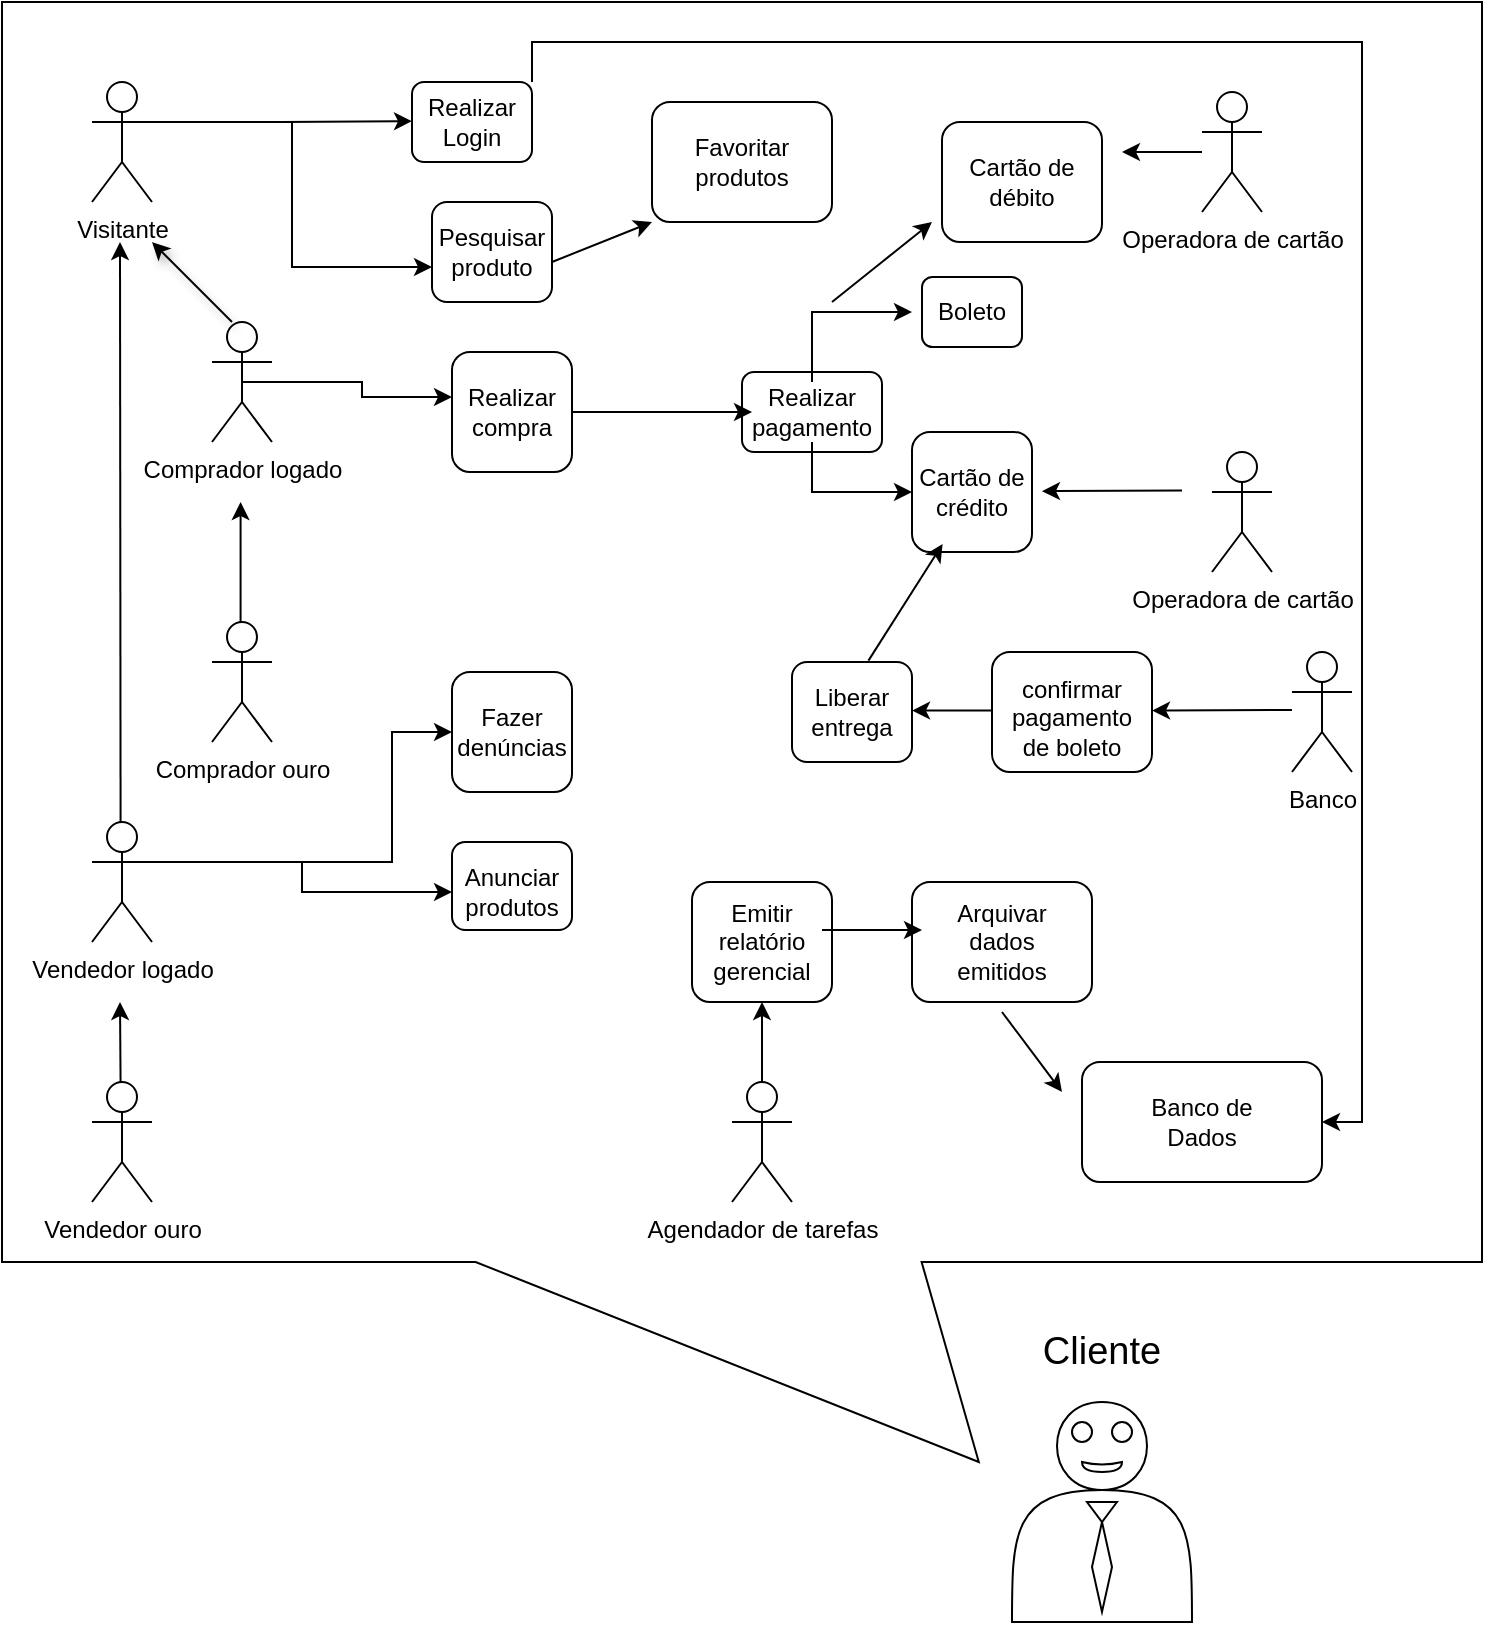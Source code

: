 <mxfile version="27.0.9" pages="2">
  <diagram name="Página-1" id="9c6r8p0RmOnZnrnsitXi">
    <mxGraphModel dx="918" dy="500" grid="1" gridSize="10" guides="1" tooltips="1" connect="1" arrows="1" fold="1" page="1" pageScale="1" pageWidth="1169" pageHeight="827" math="0" shadow="0">
      <root>
        <mxCell id="0" />
        <mxCell id="1" parent="0" />
        <mxCell id="oC5LWH_B-jW5ssKmLosa-7" value="" style="endArrow=classic;html=1;rounded=0;" edge="1" parent="1">
          <mxGeometry width="50" height="50" relative="1" as="geometry">
            <mxPoint x="420" y="410" as="sourcePoint" />
            <mxPoint x="470" y="360" as="targetPoint" />
          </mxGeometry>
        </mxCell>
        <mxCell id="L5IUEUpcxyzHc-uDvk6S-51" value="" style="shape=callout;whiteSpace=wrap;html=1;perimeter=calloutPerimeter;direction=east;size=100;position=0.32;position2=0.66;base=223;" parent="1" vertex="1">
          <mxGeometry x="65" y="10" width="740" height="730" as="geometry" />
        </mxCell>
        <mxCell id="L5IUEUpcxyzHc-uDvk6S-49" value="" style="rounded=1;whiteSpace=wrap;html=1;" parent="1" vertex="1">
          <mxGeometry x="280" y="110" width="60" height="50" as="geometry" />
        </mxCell>
        <mxCell id="L5IUEUpcxyzHc-uDvk6S-48" value="" style="rounded=1;whiteSpace=wrap;html=1;" parent="1" vertex="1">
          <mxGeometry x="435" y="195" width="70" height="40" as="geometry" />
        </mxCell>
        <mxCell id="L5IUEUpcxyzHc-uDvk6S-47" value="" style="rounded=1;whiteSpace=wrap;html=1;" parent="1" vertex="1">
          <mxGeometry x="290" y="185" width="60" height="60" as="geometry" />
        </mxCell>
        <mxCell id="L5IUEUpcxyzHc-uDvk6S-45" value="" style="rounded=1;whiteSpace=wrap;html=1;" parent="1" vertex="1">
          <mxGeometry x="525" y="147.5" width="50" height="35" as="geometry" />
        </mxCell>
        <mxCell id="L5IUEUpcxyzHc-uDvk6S-44" value="" style="rounded=1;whiteSpace=wrap;html=1;" parent="1" vertex="1">
          <mxGeometry x="520" y="225" width="60" height="60" as="geometry" />
        </mxCell>
        <mxCell id="L5IUEUpcxyzHc-uDvk6S-43" value="" style="rounded=1;whiteSpace=wrap;html=1;" parent="1" vertex="1">
          <mxGeometry x="290" y="345" width="60" height="60" as="geometry" />
        </mxCell>
        <mxCell id="L5IUEUpcxyzHc-uDvk6S-42" value="" style="rounded=1;whiteSpace=wrap;html=1;" parent="1" vertex="1">
          <mxGeometry x="290" y="430" width="60" height="44" as="geometry" />
        </mxCell>
        <mxCell id="L5IUEUpcxyzHc-uDvk6S-41" value="" style="rounded=1;whiteSpace=wrap;html=1;" parent="1" vertex="1">
          <mxGeometry x="410" y="450" width="70" height="60" as="geometry" />
        </mxCell>
        <mxCell id="L5IUEUpcxyzHc-uDvk6S-40" value="" style="rounded=1;whiteSpace=wrap;html=1;" parent="1" vertex="1">
          <mxGeometry x="460" y="340" width="60" height="50" as="geometry" />
        </mxCell>
        <mxCell id="L5IUEUpcxyzHc-uDvk6S-39" value="" style="rounded=1;whiteSpace=wrap;html=1;" parent="1" vertex="1">
          <mxGeometry x="560" y="335" width="80" height="60" as="geometry" />
        </mxCell>
        <mxCell id="L5IUEUpcxyzHc-uDvk6S-38" value="" style="rounded=1;whiteSpace=wrap;html=1;" parent="1" vertex="1">
          <mxGeometry x="270" y="50" width="60" height="40" as="geometry" />
        </mxCell>
        <mxCell id="L5IUEUpcxyzHc-uDvk6S-2" style="edgeStyle=orthogonalEdgeStyle;rounded=0;orthogonalLoop=1;jettySize=auto;html=1;exitX=1;exitY=0.333;exitDx=0;exitDy=0;exitPerimeter=0;entryX=0;entryY=0.75;entryDx=0;entryDy=0;" parent="1" source="L5IUEUpcxyzHc-uDvk6S-4" target="L5IUEUpcxyzHc-uDvk6S-5" edge="1">
          <mxGeometry relative="1" as="geometry" />
        </mxCell>
        <mxCell id="L5IUEUpcxyzHc-uDvk6S-3" style="edgeStyle=orthogonalEdgeStyle;rounded=0;orthogonalLoop=1;jettySize=auto;html=1;exitX=1;exitY=0.333;exitDx=0;exitDy=0;exitPerimeter=0;" parent="1" source="L5IUEUpcxyzHc-uDvk6S-4" edge="1">
          <mxGeometry relative="1" as="geometry">
            <mxPoint x="270" y="69.571" as="targetPoint" />
          </mxGeometry>
        </mxCell>
        <mxCell id="L5IUEUpcxyzHc-uDvk6S-4" value="Visitante" style="shape=umlActor;verticalLabelPosition=bottom;verticalAlign=top;html=1;outlineConnect=0;" parent="1" vertex="1">
          <mxGeometry x="110" y="50" width="30" height="60" as="geometry" />
        </mxCell>
        <mxCell id="L5IUEUpcxyzHc-uDvk6S-5" value="Pesquisar produto" style="text;html=1;align=center;verticalAlign=middle;whiteSpace=wrap;rounded=0;" parent="1" vertex="1">
          <mxGeometry x="280" y="120" width="60" height="30" as="geometry" />
        </mxCell>
        <mxCell id="oC5LWH_B-jW5ssKmLosa-22" style="edgeStyle=orthogonalEdgeStyle;rounded=0;orthogonalLoop=1;jettySize=auto;html=1;exitX=1;exitY=0;exitDx=0;exitDy=0;entryX=1;entryY=0.5;entryDx=0;entryDy=0;" edge="1" parent="1" source="L5IUEUpcxyzHc-uDvk6S-6" target="oC5LWH_B-jW5ssKmLosa-18">
          <mxGeometry relative="1" as="geometry" />
        </mxCell>
        <mxCell id="L5IUEUpcxyzHc-uDvk6S-6" value="Realizar Login" style="text;html=1;align=center;verticalAlign=middle;whiteSpace=wrap;rounded=0;" parent="1" vertex="1">
          <mxGeometry x="270" y="50" width="60" height="40" as="geometry" />
        </mxCell>
        <mxCell id="L5IUEUpcxyzHc-uDvk6S-7" style="edgeStyle=orthogonalEdgeStyle;rounded=0;orthogonalLoop=1;jettySize=auto;html=1;exitX=0.5;exitY=0.5;exitDx=0;exitDy=0;exitPerimeter=0;entryX=0;entryY=0.25;entryDx=0;entryDy=0;" parent="1" source="L5IUEUpcxyzHc-uDvk6S-8" target="L5IUEUpcxyzHc-uDvk6S-19" edge="1">
          <mxGeometry relative="1" as="geometry" />
        </mxCell>
        <mxCell id="L5IUEUpcxyzHc-uDvk6S-8" value="Comprador logado" style="shape=umlActor;verticalLabelPosition=bottom;verticalAlign=top;html=1;outlineConnect=0;" parent="1" vertex="1">
          <mxGeometry x="170" y="170" width="30" height="60" as="geometry" />
        </mxCell>
        <mxCell id="L5IUEUpcxyzHc-uDvk6S-9" value="Comprador ouro " style="shape=umlActor;verticalLabelPosition=bottom;verticalAlign=top;html=1;outlineConnect=0;" parent="1" vertex="1">
          <mxGeometry x="170" y="320" width="30" height="60" as="geometry" />
        </mxCell>
        <mxCell id="L5IUEUpcxyzHc-uDvk6S-10" style="edgeStyle=orthogonalEdgeStyle;rounded=0;orthogonalLoop=1;jettySize=auto;html=1;exitX=1;exitY=0.333;exitDx=0;exitDy=0;exitPerimeter=0;entryX=0;entryY=0.5;entryDx=0;entryDy=0;" parent="1" source="L5IUEUpcxyzHc-uDvk6S-12" target="L5IUEUpcxyzHc-uDvk6S-20" edge="1">
          <mxGeometry relative="1" as="geometry">
            <Array as="points">
              <mxPoint x="260" y="440" />
              <mxPoint x="260" y="375" />
            </Array>
          </mxGeometry>
        </mxCell>
        <mxCell id="L5IUEUpcxyzHc-uDvk6S-11" style="edgeStyle=orthogonalEdgeStyle;rounded=0;orthogonalLoop=1;jettySize=auto;html=1;exitX=1;exitY=0.333;exitDx=0;exitDy=0;exitPerimeter=0;entryX=0;entryY=0.5;entryDx=0;entryDy=0;" parent="1" source="L5IUEUpcxyzHc-uDvk6S-12" target="L5IUEUpcxyzHc-uDvk6S-21" edge="1">
          <mxGeometry relative="1" as="geometry" />
        </mxCell>
        <mxCell id="L5IUEUpcxyzHc-uDvk6S-12" value="Vendedor logado" style="shape=umlActor;verticalLabelPosition=bottom;verticalAlign=top;html=1;outlineConnect=0;" parent="1" vertex="1">
          <mxGeometry x="110" y="420" width="30" height="60" as="geometry" />
        </mxCell>
        <mxCell id="L5IUEUpcxyzHc-uDvk6S-13" value="&lt;div&gt;Vendedor ouro&lt;/div&gt;" style="shape=umlActor;verticalLabelPosition=bottom;verticalAlign=top;html=1;outlineConnect=0;" parent="1" vertex="1">
          <mxGeometry x="110" y="550" width="30" height="60" as="geometry" />
        </mxCell>
        <mxCell id="L5IUEUpcxyzHc-uDvk6S-14" value="" style="endArrow=classic;html=1;rounded=0;shadow=0;" parent="1" edge="1">
          <mxGeometry width="50" height="50" relative="1" as="geometry">
            <mxPoint x="184.29" y="320" as="sourcePoint" />
            <mxPoint x="184.29" y="260" as="targetPoint" />
            <Array as="points" />
          </mxGeometry>
        </mxCell>
        <mxCell id="L5IUEUpcxyzHc-uDvk6S-15" value="" style="endArrow=classic;html=1;rounded=0;" parent="1" edge="1">
          <mxGeometry width="50" height="50" relative="1" as="geometry">
            <mxPoint x="124.29" y="420" as="sourcePoint" />
            <mxPoint x="124" y="130" as="targetPoint" />
          </mxGeometry>
        </mxCell>
        <mxCell id="L5IUEUpcxyzHc-uDvk6S-16" value="" style="endArrow=classic;html=1;rounded=0;" parent="1" edge="1">
          <mxGeometry width="50" height="50" relative="1" as="geometry">
            <mxPoint x="124.29" y="550" as="sourcePoint" />
            <mxPoint x="124" y="510" as="targetPoint" />
          </mxGeometry>
        </mxCell>
        <mxCell id="L5IUEUpcxyzHc-uDvk6S-17" value="" style="endArrow=classic;html=1;rounded=0;shadow=1;" parent="1" edge="1">
          <mxGeometry width="50" height="50" relative="1" as="geometry">
            <mxPoint x="180" y="170" as="sourcePoint" />
            <mxPoint x="140" y="130" as="targetPoint" />
          </mxGeometry>
        </mxCell>
        <mxCell id="L5IUEUpcxyzHc-uDvk6S-18" style="edgeStyle=orthogonalEdgeStyle;rounded=0;orthogonalLoop=1;jettySize=auto;html=1;exitX=1;exitY=0.5;exitDx=0;exitDy=0;entryX=0;entryY=0.5;entryDx=0;entryDy=0;" parent="1" source="L5IUEUpcxyzHc-uDvk6S-19" target="L5IUEUpcxyzHc-uDvk6S-24" edge="1">
          <mxGeometry relative="1" as="geometry" />
        </mxCell>
        <mxCell id="L5IUEUpcxyzHc-uDvk6S-19" value="Realizar compra" style="text;html=1;align=center;verticalAlign=middle;whiteSpace=wrap;rounded=0;" parent="1" vertex="1">
          <mxGeometry x="290" y="200" width="60" height="30" as="geometry" />
        </mxCell>
        <mxCell id="L5IUEUpcxyzHc-uDvk6S-20" value="Fazer denúncias" style="text;html=1;align=center;verticalAlign=middle;whiteSpace=wrap;rounded=0;" parent="1" vertex="1">
          <mxGeometry x="290" y="360" width="60" height="30" as="geometry" />
        </mxCell>
        <mxCell id="L5IUEUpcxyzHc-uDvk6S-21" value="Anunciar produtos" style="text;html=1;align=center;verticalAlign=middle;whiteSpace=wrap;rounded=0;" parent="1" vertex="1">
          <mxGeometry x="290" y="440" width="60" height="30" as="geometry" />
        </mxCell>
        <mxCell id="L5IUEUpcxyzHc-uDvk6S-22" style="edgeStyle=orthogonalEdgeStyle;rounded=0;orthogonalLoop=1;jettySize=auto;html=1;exitX=0.5;exitY=0;exitDx=0;exitDy=0;entryX=0;entryY=0.5;entryDx=0;entryDy=0;" parent="1" source="L5IUEUpcxyzHc-uDvk6S-24" target="L5IUEUpcxyzHc-uDvk6S-26" edge="1">
          <mxGeometry relative="1" as="geometry" />
        </mxCell>
        <mxCell id="L5IUEUpcxyzHc-uDvk6S-23" style="edgeStyle=orthogonalEdgeStyle;rounded=0;orthogonalLoop=1;jettySize=auto;html=1;exitX=0.5;exitY=1;exitDx=0;exitDy=0;entryX=0;entryY=0.5;entryDx=0;entryDy=0;" parent="1" source="L5IUEUpcxyzHc-uDvk6S-24" target="L5IUEUpcxyzHc-uDvk6S-25" edge="1">
          <mxGeometry relative="1" as="geometry" />
        </mxCell>
        <mxCell id="L5IUEUpcxyzHc-uDvk6S-24" value="Realizar pagamento" style="text;html=1;align=center;verticalAlign=middle;whiteSpace=wrap;rounded=0;" parent="1" vertex="1">
          <mxGeometry x="440" y="200" width="60" height="30" as="geometry" />
        </mxCell>
        <mxCell id="L5IUEUpcxyzHc-uDvk6S-25" value="Cartão de crédito" style="text;html=1;align=center;verticalAlign=middle;whiteSpace=wrap;rounded=0;" parent="1" vertex="1">
          <mxGeometry x="520" y="240" width="60" height="30" as="geometry" />
        </mxCell>
        <mxCell id="L5IUEUpcxyzHc-uDvk6S-26" value="Boleto" style="text;html=1;align=center;verticalAlign=middle;whiteSpace=wrap;rounded=0;" parent="1" vertex="1">
          <mxGeometry x="520" y="150" width="60" height="30" as="geometry" />
        </mxCell>
        <mxCell id="L5IUEUpcxyzHc-uDvk6S-27" style="edgeStyle=orthogonalEdgeStyle;rounded=0;orthogonalLoop=1;jettySize=auto;html=1;exitX=0.5;exitY=0;exitDx=0;exitDy=0;exitPerimeter=0;" parent="1" source="L5IUEUpcxyzHc-uDvk6S-28" edge="1">
          <mxGeometry relative="1" as="geometry">
            <mxPoint x="445" y="510" as="targetPoint" />
          </mxGeometry>
        </mxCell>
        <mxCell id="L5IUEUpcxyzHc-uDvk6S-28" value="Agendador de tarefas" style="shape=umlActor;verticalLabelPosition=bottom;verticalAlign=top;html=1;outlineConnect=0;" parent="1" vertex="1">
          <mxGeometry x="430" y="550" width="30" height="60" as="geometry" />
        </mxCell>
        <mxCell id="L5IUEUpcxyzHc-uDvk6S-29" value="Emitir relatório gerencial" style="text;html=1;align=center;verticalAlign=middle;whiteSpace=wrap;rounded=0;" parent="1" vertex="1">
          <mxGeometry x="415" y="460" width="60" height="40" as="geometry" />
        </mxCell>
        <mxCell id="L5IUEUpcxyzHc-uDvk6S-30" value="Liberar entrega" style="text;html=1;align=center;verticalAlign=middle;whiteSpace=wrap;rounded=0;" parent="1" vertex="1">
          <mxGeometry x="460" y="350" width="60" height="30" as="geometry" />
        </mxCell>
        <mxCell id="L5IUEUpcxyzHc-uDvk6S-31" value="&lt;div&gt;confirmar pagamento de boleto&lt;/div&gt;&lt;div&gt;&lt;br&gt;&lt;/div&gt;" style="text;html=1;align=center;verticalAlign=middle;whiteSpace=wrap;rounded=0;" parent="1" vertex="1">
          <mxGeometry x="570" y="360" width="60" height="30" as="geometry" />
        </mxCell>
        <mxCell id="L5IUEUpcxyzHc-uDvk6S-32" value="" style="endArrow=classic;html=1;rounded=0;entryX=0.255;entryY=1.367;entryDx=0;entryDy=0;entryPerimeter=0;exitX=0.637;exitY=-0.014;exitDx=0;exitDy=0;exitPerimeter=0;" parent="1" source="L5IUEUpcxyzHc-uDvk6S-40" target="L5IUEUpcxyzHc-uDvk6S-25" edge="1">
          <mxGeometry width="50" height="50" relative="1" as="geometry">
            <mxPoint x="490" y="350" as="sourcePoint" />
            <mxPoint x="540" y="300" as="targetPoint" />
          </mxGeometry>
        </mxCell>
        <mxCell id="L5IUEUpcxyzHc-uDvk6S-33" value="" style="endArrow=classic;html=1;rounded=0;" parent="1" edge="1">
          <mxGeometry width="50" height="50" relative="1" as="geometry">
            <mxPoint x="560" y="364.29" as="sourcePoint" />
            <mxPoint x="520" y="364.29" as="targetPoint" />
          </mxGeometry>
        </mxCell>
        <mxCell id="L5IUEUpcxyzHc-uDvk6S-34" value="&lt;div&gt;Banco&lt;/div&gt;&lt;div&gt;&lt;br&gt;&lt;/div&gt;" style="shape=umlActor;verticalLabelPosition=bottom;verticalAlign=top;html=1;outlineConnect=0;" parent="1" vertex="1">
          <mxGeometry x="710" y="335" width="30" height="60" as="geometry" />
        </mxCell>
        <mxCell id="L5IUEUpcxyzHc-uDvk6S-35" value="" style="endArrow=classic;html=1;rounded=0;" parent="1" edge="1">
          <mxGeometry width="50" height="50" relative="1" as="geometry">
            <mxPoint x="710" y="364" as="sourcePoint" />
            <mxPoint x="640" y="364.29" as="targetPoint" />
          </mxGeometry>
        </mxCell>
        <mxCell id="L5IUEUpcxyzHc-uDvk6S-36" value="Operadora de cartão" style="shape=umlActor;verticalLabelPosition=bottom;verticalAlign=top;html=1;outlineConnect=0;" parent="1" vertex="1">
          <mxGeometry x="665" y="55" width="30" height="60" as="geometry" />
        </mxCell>
        <mxCell id="L5IUEUpcxyzHc-uDvk6S-37" value="" style="endArrow=classic;html=1;rounded=0;" parent="1" edge="1">
          <mxGeometry width="50" height="50" relative="1" as="geometry">
            <mxPoint x="655" y="254.29" as="sourcePoint" />
            <mxPoint x="585" y="254.58" as="targetPoint" />
          </mxGeometry>
        </mxCell>
        <mxCell id="L5IUEUpcxyzHc-uDvk6S-52" value="" style="shape=actor;whiteSpace=wrap;html=1;" parent="1" vertex="1">
          <mxGeometry x="570" y="710" width="90" height="110" as="geometry" />
        </mxCell>
        <mxCell id="L5IUEUpcxyzHc-uDvk6S-53" value="Cliente" style="text;html=1;align=center;verticalAlign=middle;whiteSpace=wrap;rounded=0;fontSize=19;" parent="1" vertex="1">
          <mxGeometry x="585" y="670" width="60" height="30" as="geometry" />
        </mxCell>
        <mxCell id="L5IUEUpcxyzHc-uDvk6S-54" value="" style="shape=xor;whiteSpace=wrap;html=1;direction=south;" parent="1" vertex="1">
          <mxGeometry x="605" y="740" width="20" height="5" as="geometry" />
        </mxCell>
        <mxCell id="L5IUEUpcxyzHc-uDvk6S-56" value="" style="ellipse;whiteSpace=wrap;html=1;aspect=fixed;" parent="1" vertex="1">
          <mxGeometry x="600" y="720" width="10" height="10" as="geometry" />
        </mxCell>
        <mxCell id="L5IUEUpcxyzHc-uDvk6S-57" value="" style="ellipse;whiteSpace=wrap;html=1;direction=south;" parent="1" vertex="1">
          <mxGeometry x="620" y="720" width="10" height="10" as="geometry" />
        </mxCell>
        <mxCell id="L5IUEUpcxyzHc-uDvk6S-62" value="" style="rhombus;whiteSpace=wrap;html=1;" parent="1" vertex="1">
          <mxGeometry x="610" y="770" width="10" height="45" as="geometry" />
        </mxCell>
        <mxCell id="L5IUEUpcxyzHc-uDvk6S-63" value="" style="triangle;whiteSpace=wrap;html=1;direction=south;" parent="1" vertex="1">
          <mxGeometry x="607.5" y="760" width="15" height="10" as="geometry" />
        </mxCell>
        <mxCell id="oC5LWH_B-jW5ssKmLosa-1" value="" style="rounded=1;whiteSpace=wrap;html=1;" vertex="1" parent="1">
          <mxGeometry x="520" y="450" width="90" height="60" as="geometry" />
        </mxCell>
        <mxCell id="oC5LWH_B-jW5ssKmLosa-2" value="Arquivar dados emitidos" style="text;html=1;align=center;verticalAlign=middle;whiteSpace=wrap;rounded=0;" vertex="1" parent="1">
          <mxGeometry x="535" y="465" width="60" height="30" as="geometry" />
        </mxCell>
        <mxCell id="oC5LWH_B-jW5ssKmLosa-11" value="" style="rounded=1;whiteSpace=wrap;html=1;" vertex="1" parent="1">
          <mxGeometry x="390" y="60" width="90" height="60" as="geometry" />
        </mxCell>
        <mxCell id="oC5LWH_B-jW5ssKmLosa-12" value="Favoritar produtos" style="text;html=1;align=center;verticalAlign=middle;whiteSpace=wrap;rounded=0;" vertex="1" parent="1">
          <mxGeometry x="405" y="75" width="60" height="30" as="geometry" />
        </mxCell>
        <mxCell id="oC5LWH_B-jW5ssKmLosa-13" value="" style="endArrow=classic;html=1;rounded=0;" edge="1" parent="1">
          <mxGeometry width="50" height="50" relative="1" as="geometry">
            <mxPoint x="340" y="140" as="sourcePoint" />
            <mxPoint x="390.002" y="120" as="targetPoint" />
          </mxGeometry>
        </mxCell>
        <mxCell id="oC5LWH_B-jW5ssKmLosa-14" value="" style="endArrow=classic;html=1;rounded=0;" edge="1" parent="1">
          <mxGeometry width="50" height="50" relative="1" as="geometry">
            <mxPoint x="475" y="474" as="sourcePoint" />
            <mxPoint x="525" y="474" as="targetPoint" />
          </mxGeometry>
        </mxCell>
        <mxCell id="oC5LWH_B-jW5ssKmLosa-15" value="" style="endArrow=classic;html=1;rounded=0;" edge="1" parent="1">
          <mxGeometry width="50" height="50" relative="1" as="geometry">
            <mxPoint x="480" y="160" as="sourcePoint" />
            <mxPoint x="530.002" y="120" as="targetPoint" />
          </mxGeometry>
        </mxCell>
        <mxCell id="oC5LWH_B-jW5ssKmLosa-16" value="" style="rounded=1;whiteSpace=wrap;html=1;" vertex="1" parent="1">
          <mxGeometry x="535" y="70" width="80" height="60" as="geometry" />
        </mxCell>
        <mxCell id="oC5LWH_B-jW5ssKmLosa-17" value="Cartão de débito" style="text;html=1;align=center;verticalAlign=middle;whiteSpace=wrap;rounded=0;" vertex="1" parent="1">
          <mxGeometry x="545" y="85" width="60" height="30" as="geometry" />
        </mxCell>
        <mxCell id="oC5LWH_B-jW5ssKmLosa-18" value="" style="rounded=1;whiteSpace=wrap;html=1;" vertex="1" parent="1">
          <mxGeometry x="605" y="540" width="120" height="60" as="geometry" />
        </mxCell>
        <mxCell id="oC5LWH_B-jW5ssKmLosa-19" value="Banco de Dados" style="text;html=1;align=center;verticalAlign=middle;whiteSpace=wrap;rounded=0;" vertex="1" parent="1">
          <mxGeometry x="635" y="555" width="60" height="30" as="geometry" />
        </mxCell>
        <mxCell id="oC5LWH_B-jW5ssKmLosa-21" value="" style="endArrow=classic;html=1;rounded=0;" edge="1" parent="1">
          <mxGeometry width="50" height="50" relative="1" as="geometry">
            <mxPoint x="565" y="515" as="sourcePoint" />
            <mxPoint x="595.002" y="555" as="targetPoint" />
          </mxGeometry>
        </mxCell>
        <mxCell id="oC5LWH_B-jW5ssKmLosa-23" value="Operadora de cartão" style="shape=umlActor;verticalLabelPosition=bottom;verticalAlign=top;html=1;outlineConnect=0;" vertex="1" parent="1">
          <mxGeometry x="670" y="235" width="30" height="60" as="geometry" />
        </mxCell>
        <mxCell id="oC5LWH_B-jW5ssKmLosa-24" value="" style="endArrow=classic;html=1;rounded=0;" edge="1" parent="1">
          <mxGeometry width="50" height="50" relative="1" as="geometry">
            <mxPoint x="665" y="85" as="sourcePoint" />
            <mxPoint x="625" y="85" as="targetPoint" />
          </mxGeometry>
        </mxCell>
      </root>
    </mxGraphModel>
  </diagram>
  <diagram id="STfi1k0XdYfVr2C2jioI" name="Página-2">
    <mxGraphModel dx="872" dy="475" grid="1" gridSize="10" guides="1" tooltips="1" connect="1" arrows="1" fold="1" page="1" pageScale="1" pageWidth="1169" pageHeight="827" math="0" shadow="0">
      <root>
        <mxCell id="0" />
        <mxCell id="1" parent="0" />
        <mxCell id="yI1-d_VhO-Bulkq5Tj7U-38" value="" style="edgeStyle=elbowEdgeStyle;fontSize=12;html=1;endFill=0;startFill=0;endSize=6;startSize=6;dashed=1;dashPattern=1 4;endArrow=openThin;startArrow=none;rounded=0;entryX=0.5;entryY=1;entryDx=0;entryDy=0;entryPerimeter=0;exitX=0.633;exitY=0.017;exitDx=0;exitDy=0;exitPerimeter=0;" edge="1" parent="1" source="yI1-d_VhO-Bulkq5Tj7U-24" target="yI1-d_VhO-Bulkq5Tj7U-6">
          <mxGeometry width="160" relative="1" as="geometry">
            <mxPoint x="370" y="280" as="sourcePoint" />
            <mxPoint x="530" y="280" as="targetPoint" />
          </mxGeometry>
        </mxCell>
        <mxCell id="yI1-d_VhO-Bulkq5Tj7U-1" value="Setor A" style="swimlane;horizontal=0;whiteSpace=wrap;html=1;" vertex="1" parent="1">
          <mxGeometry x="80" y="30" width="740" height="200" as="geometry" />
        </mxCell>
        <mxCell id="yI1-d_VhO-Bulkq5Tj7U-9" style="edgeStyle=orthogonalEdgeStyle;rounded=0;orthogonalLoop=1;jettySize=auto;html=1;exitX=1;exitY=0.5;exitDx=0;exitDy=0;exitPerimeter=0;" edge="1" parent="yI1-d_VhO-Bulkq5Tj7U-1" source="yI1-d_VhO-Bulkq5Tj7U-3">
          <mxGeometry relative="1" as="geometry">
            <mxPoint x="110" y="95" as="targetPoint" />
          </mxGeometry>
        </mxCell>
        <mxCell id="yI1-d_VhO-Bulkq5Tj7U-3" value="" style="points=[[0.145,0.145,0],[0.5,0,0],[0.855,0.145,0],[1,0.5,0],[0.855,0.855,0],[0.5,1,0],[0.145,0.855,0],[0,0.5,0]];shape=mxgraph.bpmn.event;html=1;verticalLabelPosition=bottom;labelBackgroundColor=#ffffff;verticalAlign=top;align=center;perimeter=ellipsePerimeter;outlineConnect=0;aspect=fixed;outline=standard;symbol=general;" vertex="1" parent="yI1-d_VhO-Bulkq5Tj7U-1">
          <mxGeometry x="40" y="70" width="50" height="50" as="geometry" />
        </mxCell>
        <mxCell id="yI1-d_VhO-Bulkq5Tj7U-10" style="edgeStyle=orthogonalEdgeStyle;rounded=0;orthogonalLoop=1;jettySize=auto;html=1;exitX=1;exitY=0.5;exitDx=0;exitDy=0;" edge="1" parent="yI1-d_VhO-Bulkq5Tj7U-1" source="yI1-d_VhO-Bulkq5Tj7U-4">
          <mxGeometry relative="1" as="geometry">
            <mxPoint x="280" y="95" as="targetPoint" />
          </mxGeometry>
        </mxCell>
        <mxCell id="yI1-d_VhO-Bulkq5Tj7U-4" value="" style="rounded=1;whiteSpace=wrap;html=1;" vertex="1" parent="yI1-d_VhO-Bulkq5Tj7U-1">
          <mxGeometry x="120" y="65" width="120" height="60" as="geometry" />
        </mxCell>
        <mxCell id="yI1-d_VhO-Bulkq5Tj7U-27" style="edgeStyle=orthogonalEdgeStyle;rounded=0;orthogonalLoop=1;jettySize=auto;html=1;exitX=1;exitY=0.5;exitDx=0;exitDy=0;exitPerimeter=0;" edge="1" parent="yI1-d_VhO-Bulkq5Tj7U-1" source="yI1-d_VhO-Bulkq5Tj7U-6">
          <mxGeometry relative="1" as="geometry">
            <mxPoint x="380" y="95" as="targetPoint" />
          </mxGeometry>
        </mxCell>
        <mxCell id="yI1-d_VhO-Bulkq5Tj7U-6" value="" style="points=[[0.145,0.145,0],[0.5,0,0],[0.855,0.145,0],[1,0.5,0],[0.855,0.855,0],[0.5,1,0],[0.145,0.855,0],[0,0.5,0]];shape=mxgraph.bpmn.event;html=1;verticalLabelPosition=bottom;labelBackgroundColor=#ffffff;verticalAlign=top;align=center;perimeter=ellipsePerimeter;outlineConnect=0;aspect=fixed;outline=boundInt;symbol=message;" vertex="1" parent="yI1-d_VhO-Bulkq5Tj7U-1">
          <mxGeometry x="300" y="70" width="50" height="50" as="geometry" />
        </mxCell>
        <mxCell id="yI1-d_VhO-Bulkq5Tj7U-12" style="edgeStyle=orthogonalEdgeStyle;rounded=0;orthogonalLoop=1;jettySize=auto;html=1;exitX=1;exitY=0.5;exitDx=0;exitDy=0;" edge="1" parent="yI1-d_VhO-Bulkq5Tj7U-1" source="yI1-d_VhO-Bulkq5Tj7U-7">
          <mxGeometry relative="1" as="geometry">
            <mxPoint x="550" y="95" as="targetPoint" />
          </mxGeometry>
        </mxCell>
        <mxCell id="yI1-d_VhO-Bulkq5Tj7U-7" value="" style="rounded=1;whiteSpace=wrap;html=1;" vertex="1" parent="yI1-d_VhO-Bulkq5Tj7U-1">
          <mxGeometry x="390" y="65" width="120" height="60" as="geometry" />
        </mxCell>
        <mxCell id="yI1-d_VhO-Bulkq5Tj7U-42" value="Ponto de partida" style="text;html=1;align=center;verticalAlign=middle;whiteSpace=wrap;rounded=0;" vertex="1" parent="yI1-d_VhO-Bulkq5Tj7U-1">
          <mxGeometry x="35" y="30" width="60" height="30" as="geometry" />
        </mxCell>
        <mxCell id="yI1-d_VhO-Bulkq5Tj7U-43" value="Mensagem intermediária" style="text;html=1;align=center;verticalAlign=middle;whiteSpace=wrap;rounded=0;" vertex="1" parent="yI1-d_VhO-Bulkq5Tj7U-1">
          <mxGeometry x="295" y="30" width="60" height="30" as="geometry" />
        </mxCell>
        <mxCell id="yI1-d_VhO-Bulkq5Tj7U-44" value="" style="points=[[0.145,0.145,0],[0.5,0,0],[0.855,0.145,0],[1,0.5,0],[0.855,0.855,0],[0.5,1,0],[0.145,0.855,0],[0,0.5,0]];shape=mxgraph.bpmn.event;html=1;verticalLabelPosition=bottom;labelBackgroundColor=#ffffff;verticalAlign=top;align=center;perimeter=ellipsePerimeter;outlineConnect=0;aspect=fixed;outline=end;symbol=message;" vertex="1" parent="yI1-d_VhO-Bulkq5Tj7U-1">
          <mxGeometry x="560" y="70" width="50" height="50" as="geometry" />
        </mxCell>
        <mxCell id="yI1-d_VhO-Bulkq5Tj7U-45" value="Mensagem final" style="text;html=1;align=center;verticalAlign=middle;whiteSpace=wrap;rounded=0;" vertex="1" parent="yI1-d_VhO-Bulkq5Tj7U-1">
          <mxGeometry x="555" y="30" width="60" height="30" as="geometry" />
        </mxCell>
        <mxCell id="yI1-d_VhO-Bulkq5Tj7U-49" value="Processo para a mensagem" style="text;html=1;align=center;verticalAlign=middle;whiteSpace=wrap;rounded=0;" vertex="1" parent="yI1-d_VhO-Bulkq5Tj7U-1">
          <mxGeometry x="150" y="80" width="60" height="30" as="geometry" />
        </mxCell>
        <mxCell id="yI1-d_VhO-Bulkq5Tj7U-50" value="Processo para a mensagem" style="text;html=1;align=center;verticalAlign=middle;whiteSpace=wrap;rounded=0;" vertex="1" parent="yI1-d_VhO-Bulkq5Tj7U-1">
          <mxGeometry x="420" y="80" width="60" height="30" as="geometry" />
        </mxCell>
        <mxCell id="yI1-d_VhO-Bulkq5Tj7U-8" value="Setor B" style="swimlane;horizontal=0;whiteSpace=wrap;html=1;startSize=20;" vertex="1" parent="1">
          <mxGeometry x="80" y="240" width="740" height="200" as="geometry" />
        </mxCell>
        <mxCell id="yI1-d_VhO-Bulkq5Tj7U-31" style="edgeStyle=orthogonalEdgeStyle;rounded=0;orthogonalLoop=1;jettySize=auto;html=1;exitX=1;exitY=0.5;exitDx=0;exitDy=0;exitPerimeter=0;" edge="1" parent="yI1-d_VhO-Bulkq5Tj7U-8" source="yI1-d_VhO-Bulkq5Tj7U-23">
          <mxGeometry relative="1" as="geometry">
            <mxPoint x="510" y="100" as="targetPoint" />
          </mxGeometry>
        </mxCell>
        <mxCell id="yI1-d_VhO-Bulkq5Tj7U-23" value="" style="points=[[0.145,0.145,0],[0.5,0,0],[0.855,0.145,0],[1,0.5,0],[0.855,0.855,0],[0.5,1,0],[0.145,0.855,0],[0,0.5,0]];shape=mxgraph.bpmn.event;html=1;verticalLabelPosition=bottom;labelBackgroundColor=#ffffff;verticalAlign=top;align=center;perimeter=ellipsePerimeter;outlineConnect=0;aspect=fixed;outline=throwing;symbol=message;" vertex="1" parent="yI1-d_VhO-Bulkq5Tj7U-8">
          <mxGeometry x="430" y="75" width="50" height="50" as="geometry" />
        </mxCell>
        <mxCell id="yI1-d_VhO-Bulkq5Tj7U-30" style="edgeStyle=orthogonalEdgeStyle;rounded=0;orthogonalLoop=1;jettySize=auto;html=1;exitX=1;exitY=0.5;exitDx=0;exitDy=0;" edge="1" parent="yI1-d_VhO-Bulkq5Tj7U-8" source="yI1-d_VhO-Bulkq5Tj7U-24">
          <mxGeometry relative="1" as="geometry">
            <mxPoint x="420" y="100" as="targetPoint" />
          </mxGeometry>
        </mxCell>
        <mxCell id="yI1-d_VhO-Bulkq5Tj7U-24" value="" style="rounded=1;whiteSpace=wrap;html=1;" vertex="1" parent="yI1-d_VhO-Bulkq5Tj7U-8">
          <mxGeometry x="250" y="70" width="120" height="60" as="geometry" />
        </mxCell>
        <mxCell id="yI1-d_VhO-Bulkq5Tj7U-33" style="edgeStyle=orthogonalEdgeStyle;rounded=0;orthogonalLoop=1;jettySize=auto;html=1;exitX=1;exitY=0.5;exitDx=0;exitDy=0;" edge="1" parent="yI1-d_VhO-Bulkq5Tj7U-8" source="yI1-d_VhO-Bulkq5Tj7U-25">
          <mxGeometry relative="1" as="geometry">
            <mxPoint x="670" y="100" as="targetPoint" />
          </mxGeometry>
        </mxCell>
        <mxCell id="yI1-d_VhO-Bulkq5Tj7U-25" value="" style="rounded=1;whiteSpace=wrap;html=1;" vertex="1" parent="yI1-d_VhO-Bulkq5Tj7U-8">
          <mxGeometry x="520" y="70" width="120" height="60" as="geometry" />
        </mxCell>
        <mxCell id="yI1-d_VhO-Bulkq5Tj7U-29" value="" style="points=[[0.145,0.145,0],[0.5,0,0],[0.855,0.145,0],[1,0.5,0],[0.855,0.855,0],[0.5,1,0],[0.145,0.855,0],[0,0.5,0]];shape=mxgraph.bpmn.event;html=1;verticalLabelPosition=bottom;labelBackgroundColor=#ffffff;verticalAlign=top;align=center;perimeter=ellipsePerimeter;outlineConnect=0;aspect=fixed;outline=standard;symbol=message;" vertex="1" parent="yI1-d_VhO-Bulkq5Tj7U-8">
          <mxGeometry x="155" y="75" width="50" height="50" as="geometry" />
        </mxCell>
        <mxCell id="yI1-d_VhO-Bulkq5Tj7U-32" value="" style="points=[[0.145,0.145,0],[0.5,0,0],[0.855,0.145,0],[1,0.5,0],[0.855,0.855,0],[0.5,1,0],[0.145,0.855,0],[0,0.5,0]];shape=mxgraph.bpmn.event;html=1;verticalLabelPosition=bottom;labelBackgroundColor=#ffffff;verticalAlign=top;align=center;perimeter=ellipsePerimeter;outlineConnect=0;aspect=fixed;outline=end;symbol=terminate2;" vertex="1" parent="yI1-d_VhO-Bulkq5Tj7U-8">
          <mxGeometry x="680" y="75" width="50" height="50" as="geometry" />
        </mxCell>
        <mxCell id="yI1-d_VhO-Bulkq5Tj7U-46" value="Mensagem inicial" style="text;html=1;align=center;verticalAlign=middle;whiteSpace=wrap;rounded=0;" vertex="1" parent="yI1-d_VhO-Bulkq5Tj7U-8">
          <mxGeometry x="150" y="140" width="60" height="30" as="geometry" />
        </mxCell>
        <mxCell id="yI1-d_VhO-Bulkq5Tj7U-47" value="Mensagem intermediária" style="text;html=1;align=center;verticalAlign=middle;whiteSpace=wrap;rounded=0;" vertex="1" parent="yI1-d_VhO-Bulkq5Tj7U-8">
          <mxGeometry x="425" y="140" width="60" height="30" as="geometry" />
        </mxCell>
        <mxCell id="yI1-d_VhO-Bulkq5Tj7U-48" value="Fim" style="text;html=1;align=center;verticalAlign=middle;whiteSpace=wrap;rounded=0;" vertex="1" parent="yI1-d_VhO-Bulkq5Tj7U-8">
          <mxGeometry x="675" y="140" width="60" height="30" as="geometry" />
        </mxCell>
        <mxCell id="yI1-d_VhO-Bulkq5Tj7U-51" value="Processo para a mensagem" style="text;html=1;align=center;verticalAlign=middle;whiteSpace=wrap;rounded=0;" vertex="1" parent="yI1-d_VhO-Bulkq5Tj7U-8">
          <mxGeometry x="280" y="85" width="60" height="30" as="geometry" />
        </mxCell>
        <mxCell id="yI1-d_VhO-Bulkq5Tj7U-52" value="Processo para a mensagem" style="text;html=1;align=center;verticalAlign=middle;whiteSpace=wrap;rounded=0;" vertex="1" parent="yI1-d_VhO-Bulkq5Tj7U-8">
          <mxGeometry x="550" y="85" width="60" height="30" as="geometry" />
        </mxCell>
        <mxCell id="yI1-d_VhO-Bulkq5Tj7U-35" value="" style="edgeStyle=elbowEdgeStyle;fontSize=12;html=1;endFill=0;startFill=0;endSize=6;startSize=6;dashed=1;dashPattern=1 4;endArrow=openThin;startArrow=none;rounded=0;exitX=0.5;exitY=1;exitDx=0;exitDy=0;entryX=0.5;entryY=0;entryDx=0;entryDy=0;entryPerimeter=0;" edge="1" parent="1" source="yI1-d_VhO-Bulkq5Tj7U-4" target="yI1-d_VhO-Bulkq5Tj7U-29">
          <mxGeometry width="160" relative="1" as="geometry">
            <mxPoint x="170" y="270" as="sourcePoint" />
            <mxPoint x="330" y="270" as="targetPoint" />
          </mxGeometry>
        </mxCell>
        <mxCell id="yI1-d_VhO-Bulkq5Tj7U-40" value="" style="edgeStyle=elbowEdgeStyle;fontSize=12;html=1;endFill=0;startFill=0;endSize=6;startSize=6;dashed=1;dashPattern=1 4;endArrow=openThin;startArrow=none;rounded=0;exitX=0.583;exitY=0.983;exitDx=0;exitDy=0;exitPerimeter=0;" edge="1" parent="1" source="yI1-d_VhO-Bulkq5Tj7U-7">
          <mxGeometry width="160" relative="1" as="geometry">
            <mxPoint x="370" y="270" as="sourcePoint" />
            <mxPoint x="540" y="310" as="targetPoint" />
          </mxGeometry>
        </mxCell>
      </root>
    </mxGraphModel>
  </diagram>
</mxfile>
